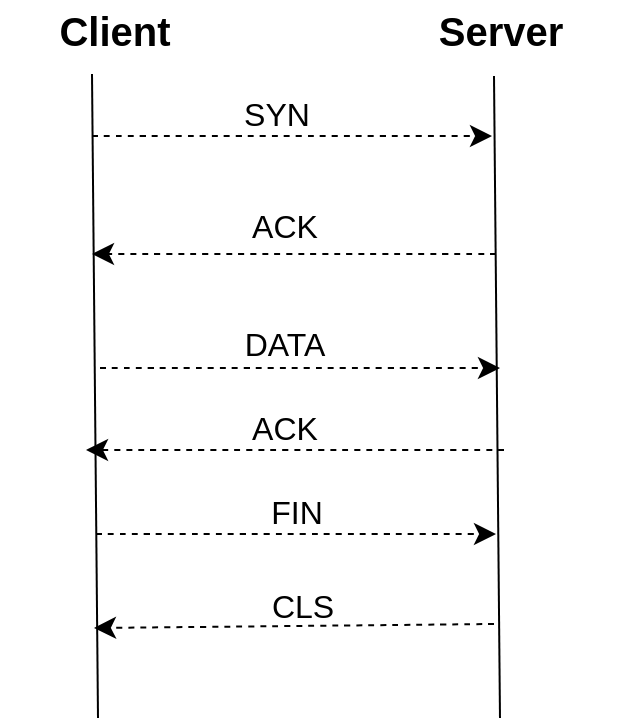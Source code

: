 <mxfile version="24.3.1" type="device">
  <diagram name="Page-1" id="osSLasVawp9SUQWtBFAF">
    <mxGraphModel dx="2164" dy="1209" grid="0" gridSize="10" guides="1" tooltips="1" connect="1" arrows="1" fold="1" page="0" pageScale="1" pageWidth="827" pageHeight="1169" math="0" shadow="0">
      <root>
        <mxCell id="0" />
        <mxCell id="1" parent="0" />
        <mxCell id="7p5ivGtsigJs7fV0VTaL-1" value="&lt;b&gt;&lt;font style=&quot;font-size: 20px;&quot;&gt;Client&lt;/font&gt;&lt;/b&gt;" style="text;html=1;align=center;verticalAlign=middle;whiteSpace=wrap;rounded=0;fontSize=16;" vertex="1" parent="1">
          <mxGeometry x="-605" y="-119" width="115" height="30" as="geometry" />
        </mxCell>
        <mxCell id="7p5ivGtsigJs7fV0VTaL-2" value="" style="endArrow=none;html=1;rounded=0;fontSize=12;startSize=8;endSize=8;curved=1;" edge="1" parent="1">
          <mxGeometry width="50" height="50" relative="1" as="geometry">
            <mxPoint x="-556" y="240" as="sourcePoint" />
            <mxPoint x="-559" y="-82" as="targetPoint" />
          </mxGeometry>
        </mxCell>
        <mxCell id="7p5ivGtsigJs7fV0VTaL-3" value="&lt;b&gt;&lt;font style=&quot;font-size: 20px;&quot;&gt;Server&lt;/font&gt;&lt;/b&gt;" style="text;html=1;align=center;verticalAlign=middle;whiteSpace=wrap;rounded=0;fontSize=16;" vertex="1" parent="1">
          <mxGeometry x="-412" y="-119" width="115" height="30" as="geometry" />
        </mxCell>
        <mxCell id="7p5ivGtsigJs7fV0VTaL-4" value="" style="endArrow=none;html=1;rounded=0;fontSize=12;startSize=8;endSize=8;curved=1;" edge="1" parent="1">
          <mxGeometry width="50" height="50" relative="1" as="geometry">
            <mxPoint x="-355" y="240" as="sourcePoint" />
            <mxPoint x="-358" y="-81" as="targetPoint" />
          </mxGeometry>
        </mxCell>
        <mxCell id="7p5ivGtsigJs7fV0VTaL-5" value="" style="endArrow=classic;html=1;rounded=0;fontSize=12;startSize=8;endSize=8;curved=1;dashed=1;" edge="1" parent="1">
          <mxGeometry width="50" height="50" relative="1" as="geometry">
            <mxPoint x="-559" y="-51" as="sourcePoint" />
            <mxPoint x="-359" y="-51" as="targetPoint" />
          </mxGeometry>
        </mxCell>
        <mxCell id="7p5ivGtsigJs7fV0VTaL-6" value="SYN" style="text;html=1;align=center;verticalAlign=middle;whiteSpace=wrap;rounded=0;fontSize=16;" vertex="1" parent="1">
          <mxGeometry x="-517" y="-77" width="101" height="30" as="geometry" />
        </mxCell>
        <mxCell id="7p5ivGtsigJs7fV0VTaL-8" value="" style="endArrow=classic;html=1;rounded=0;fontSize=12;startSize=8;endSize=8;curved=1;dashed=1;" edge="1" parent="1">
          <mxGeometry width="50" height="50" relative="1" as="geometry">
            <mxPoint x="-357" y="8" as="sourcePoint" />
            <mxPoint x="-559" y="8" as="targetPoint" />
          </mxGeometry>
        </mxCell>
        <mxCell id="7p5ivGtsigJs7fV0VTaL-9" value="ACK" style="text;html=1;align=center;verticalAlign=middle;whiteSpace=wrap;rounded=0;fontSize=16;" vertex="1" parent="1">
          <mxGeometry x="-539" y="-21" width="153" height="30" as="geometry" />
        </mxCell>
        <mxCell id="7p5ivGtsigJs7fV0VTaL-11" value="DATA" style="text;html=1;align=center;verticalAlign=middle;whiteSpace=wrap;rounded=0;fontSize=16;" vertex="1" parent="1">
          <mxGeometry x="-513" y="38" width="101" height="30" as="geometry" />
        </mxCell>
        <mxCell id="7p5ivGtsigJs7fV0VTaL-12" value="" style="endArrow=classic;html=1;rounded=0;fontSize=12;startSize=8;endSize=8;curved=1;dashed=1;" edge="1" parent="1">
          <mxGeometry width="50" height="50" relative="1" as="geometry">
            <mxPoint x="-555" y="65" as="sourcePoint" />
            <mxPoint x="-355" y="65" as="targetPoint" />
          </mxGeometry>
        </mxCell>
        <mxCell id="7p5ivGtsigJs7fV0VTaL-13" value="ACK" style="text;html=1;align=center;verticalAlign=middle;whiteSpace=wrap;rounded=0;fontSize=16;" vertex="1" parent="1">
          <mxGeometry x="-539" y="80" width="153" height="30" as="geometry" />
        </mxCell>
        <mxCell id="7p5ivGtsigJs7fV0VTaL-14" value="" style="endArrow=classic;html=1;rounded=0;fontSize=12;startSize=8;endSize=8;curved=1;dashed=1;" edge="1" parent="1">
          <mxGeometry width="50" height="50" relative="1" as="geometry">
            <mxPoint x="-353" y="106" as="sourcePoint" />
            <mxPoint x="-562" y="106" as="targetPoint" />
          </mxGeometry>
        </mxCell>
        <mxCell id="7p5ivGtsigJs7fV0VTaL-15" value="" style="endArrow=classic;html=1;rounded=0;fontSize=12;startSize=8;endSize=8;curved=1;dashed=1;" edge="1" parent="1">
          <mxGeometry width="50" height="50" relative="1" as="geometry">
            <mxPoint x="-557" y="148" as="sourcePoint" />
            <mxPoint x="-357" y="148" as="targetPoint" />
          </mxGeometry>
        </mxCell>
        <mxCell id="7p5ivGtsigJs7fV0VTaL-16" value="FIN" style="text;html=1;align=center;verticalAlign=middle;whiteSpace=wrap;rounded=0;fontSize=16;" vertex="1" parent="1">
          <mxGeometry x="-507" y="122" width="101" height="30" as="geometry" />
        </mxCell>
        <mxCell id="7p5ivGtsigJs7fV0VTaL-17" value="" style="endArrow=classic;html=1;rounded=0;fontSize=12;startSize=8;endSize=8;curved=1;dashed=1;" edge="1" parent="1">
          <mxGeometry width="50" height="50" relative="1" as="geometry">
            <mxPoint x="-358" y="193" as="sourcePoint" />
            <mxPoint x="-558" y="195" as="targetPoint" />
          </mxGeometry>
        </mxCell>
        <mxCell id="7p5ivGtsigJs7fV0VTaL-18" value="CLS" style="text;html=1;align=center;verticalAlign=middle;whiteSpace=wrap;rounded=0;fontSize=16;" vertex="1" parent="1">
          <mxGeometry x="-504" y="169" width="101" height="30" as="geometry" />
        </mxCell>
      </root>
    </mxGraphModel>
  </diagram>
</mxfile>

